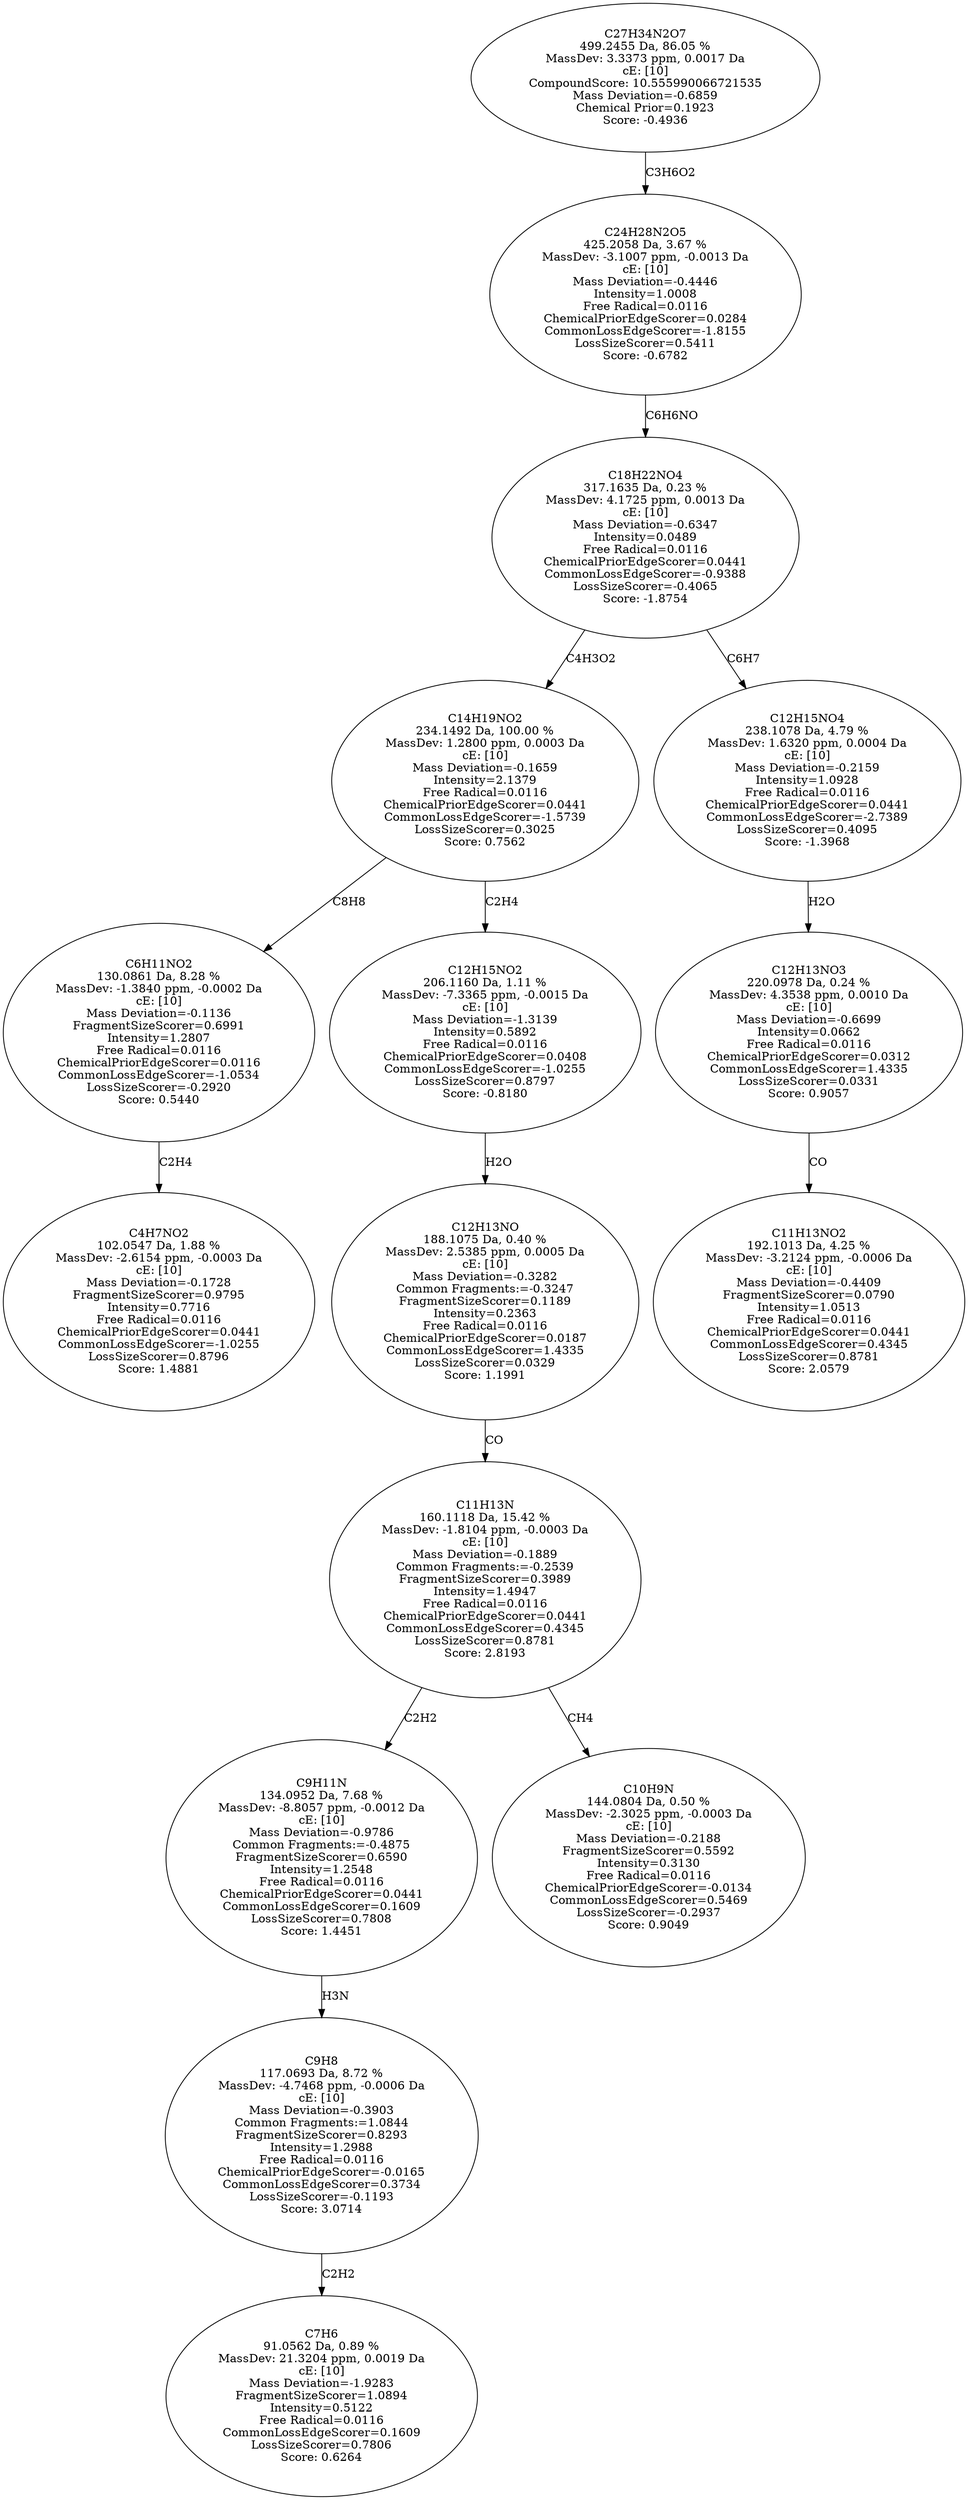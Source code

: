 strict digraph {
v1 [label="C4H7NO2\n102.0547 Da, 1.88 %\nMassDev: -2.6154 ppm, -0.0003 Da\ncE: [10]\nMass Deviation=-0.1728\nFragmentSizeScorer=0.9795\nIntensity=0.7716\nFree Radical=0.0116\nChemicalPriorEdgeScorer=0.0441\nCommonLossEdgeScorer=-1.0255\nLossSizeScorer=0.8796\nScore: 1.4881"];
v2 [label="C6H11NO2\n130.0861 Da, 8.28 %\nMassDev: -1.3840 ppm, -0.0002 Da\ncE: [10]\nMass Deviation=-0.1136\nFragmentSizeScorer=0.6991\nIntensity=1.2807\nFree Radical=0.0116\nChemicalPriorEdgeScorer=0.0116\nCommonLossEdgeScorer=-1.0534\nLossSizeScorer=-0.2920\nScore: 0.5440"];
v3 [label="C7H6\n91.0562 Da, 0.89 %\nMassDev: 21.3204 ppm, 0.0019 Da\ncE: [10]\nMass Deviation=-1.9283\nFragmentSizeScorer=1.0894\nIntensity=0.5122\nFree Radical=0.0116\nCommonLossEdgeScorer=0.1609\nLossSizeScorer=0.7806\nScore: 0.6264"];
v4 [label="C9H8\n117.0693 Da, 8.72 %\nMassDev: -4.7468 ppm, -0.0006 Da\ncE: [10]\nMass Deviation=-0.3903\nCommon Fragments:=1.0844\nFragmentSizeScorer=0.8293\nIntensity=1.2988\nFree Radical=0.0116\nChemicalPriorEdgeScorer=-0.0165\nCommonLossEdgeScorer=0.3734\nLossSizeScorer=-0.1193\nScore: 3.0714"];
v5 [label="C9H11N\n134.0952 Da, 7.68 %\nMassDev: -8.8057 ppm, -0.0012 Da\ncE: [10]\nMass Deviation=-0.9786\nCommon Fragments:=-0.4875\nFragmentSizeScorer=0.6590\nIntensity=1.2548\nFree Radical=0.0116\nChemicalPriorEdgeScorer=0.0441\nCommonLossEdgeScorer=0.1609\nLossSizeScorer=0.7808\nScore: 1.4451"];
v6 [label="C10H9N\n144.0804 Da, 0.50 %\nMassDev: -2.3025 ppm, -0.0003 Da\ncE: [10]\nMass Deviation=-0.2188\nFragmentSizeScorer=0.5592\nIntensity=0.3130\nFree Radical=0.0116\nChemicalPriorEdgeScorer=-0.0134\nCommonLossEdgeScorer=0.5469\nLossSizeScorer=-0.2937\nScore: 0.9049"];
v7 [label="C11H13N\n160.1118 Da, 15.42 %\nMassDev: -1.8104 ppm, -0.0003 Da\ncE: [10]\nMass Deviation=-0.1889\nCommon Fragments:=-0.2539\nFragmentSizeScorer=0.3989\nIntensity=1.4947\nFree Radical=0.0116\nChemicalPriorEdgeScorer=0.0441\nCommonLossEdgeScorer=0.4345\nLossSizeScorer=0.8781\nScore: 2.8193"];
v8 [label="C12H13NO\n188.1075 Da, 0.40 %\nMassDev: 2.5385 ppm, 0.0005 Da\ncE: [10]\nMass Deviation=-0.3282\nCommon Fragments:=-0.3247\nFragmentSizeScorer=0.1189\nIntensity=0.2363\nFree Radical=0.0116\nChemicalPriorEdgeScorer=0.0187\nCommonLossEdgeScorer=1.4335\nLossSizeScorer=0.0329\nScore: 1.1991"];
v9 [label="C12H15NO2\n206.1160 Da, 1.11 %\nMassDev: -7.3365 ppm, -0.0015 Da\ncE: [10]\nMass Deviation=-1.3139\nIntensity=0.5892\nFree Radical=0.0116\nChemicalPriorEdgeScorer=0.0408\nCommonLossEdgeScorer=-1.0255\nLossSizeScorer=0.8797\nScore: -0.8180"];
v10 [label="C14H19NO2\n234.1492 Da, 100.00 %\nMassDev: 1.2800 ppm, 0.0003 Da\ncE: [10]\nMass Deviation=-0.1659\nIntensity=2.1379\nFree Radical=0.0116\nChemicalPriorEdgeScorer=0.0441\nCommonLossEdgeScorer=-1.5739\nLossSizeScorer=0.3025\nScore: 0.7562"];
v11 [label="C11H13NO2\n192.1013 Da, 4.25 %\nMassDev: -3.2124 ppm, -0.0006 Da\ncE: [10]\nMass Deviation=-0.4409\nFragmentSizeScorer=0.0790\nIntensity=1.0513\nFree Radical=0.0116\nChemicalPriorEdgeScorer=0.0441\nCommonLossEdgeScorer=0.4345\nLossSizeScorer=0.8781\nScore: 2.0579"];
v12 [label="C12H13NO3\n220.0978 Da, 0.24 %\nMassDev: 4.3538 ppm, 0.0010 Da\ncE: [10]\nMass Deviation=-0.6699\nIntensity=0.0662\nFree Radical=0.0116\nChemicalPriorEdgeScorer=0.0312\nCommonLossEdgeScorer=1.4335\nLossSizeScorer=0.0331\nScore: 0.9057"];
v13 [label="C12H15NO4\n238.1078 Da, 4.79 %\nMassDev: 1.6320 ppm, 0.0004 Da\ncE: [10]\nMass Deviation=-0.2159\nIntensity=1.0928\nFree Radical=0.0116\nChemicalPriorEdgeScorer=0.0441\nCommonLossEdgeScorer=-2.7389\nLossSizeScorer=0.4095\nScore: -1.3968"];
v14 [label="C18H22NO4\n317.1635 Da, 0.23 %\nMassDev: 4.1725 ppm, 0.0013 Da\ncE: [10]\nMass Deviation=-0.6347\nIntensity=0.0489\nFree Radical=0.0116\nChemicalPriorEdgeScorer=0.0441\nCommonLossEdgeScorer=-0.9388\nLossSizeScorer=-0.4065\nScore: -1.8754"];
v15 [label="C24H28N2O5\n425.2058 Da, 3.67 %\nMassDev: -3.1007 ppm, -0.0013 Da\ncE: [10]\nMass Deviation=-0.4446\nIntensity=1.0008\nFree Radical=0.0116\nChemicalPriorEdgeScorer=0.0284\nCommonLossEdgeScorer=-1.8155\nLossSizeScorer=0.5411\nScore: -0.6782"];
v16 [label="C27H34N2O7\n499.2455 Da, 86.05 %\nMassDev: 3.3373 ppm, 0.0017 Da\ncE: [10]\nCompoundScore: 10.555990066721535\nMass Deviation=-0.6859\nChemical Prior=0.1923\nScore: -0.4936"];
v2 -> v1 [label="C2H4"];
v10 -> v2 [label="C8H8"];
v4 -> v3 [label="C2H2"];
v5 -> v4 [label="H3N"];
v7 -> v5 [label="C2H2"];
v7 -> v6 [label="CH4"];
v8 -> v7 [label="CO"];
v9 -> v8 [label="H2O"];
v10 -> v9 [label="C2H4"];
v14 -> v10 [label="C4H3O2"];
v12 -> v11 [label="CO"];
v13 -> v12 [label="H2O"];
v14 -> v13 [label="C6H7"];
v15 -> v14 [label="C6H6NO"];
v16 -> v15 [label="C3H6O2"];
}